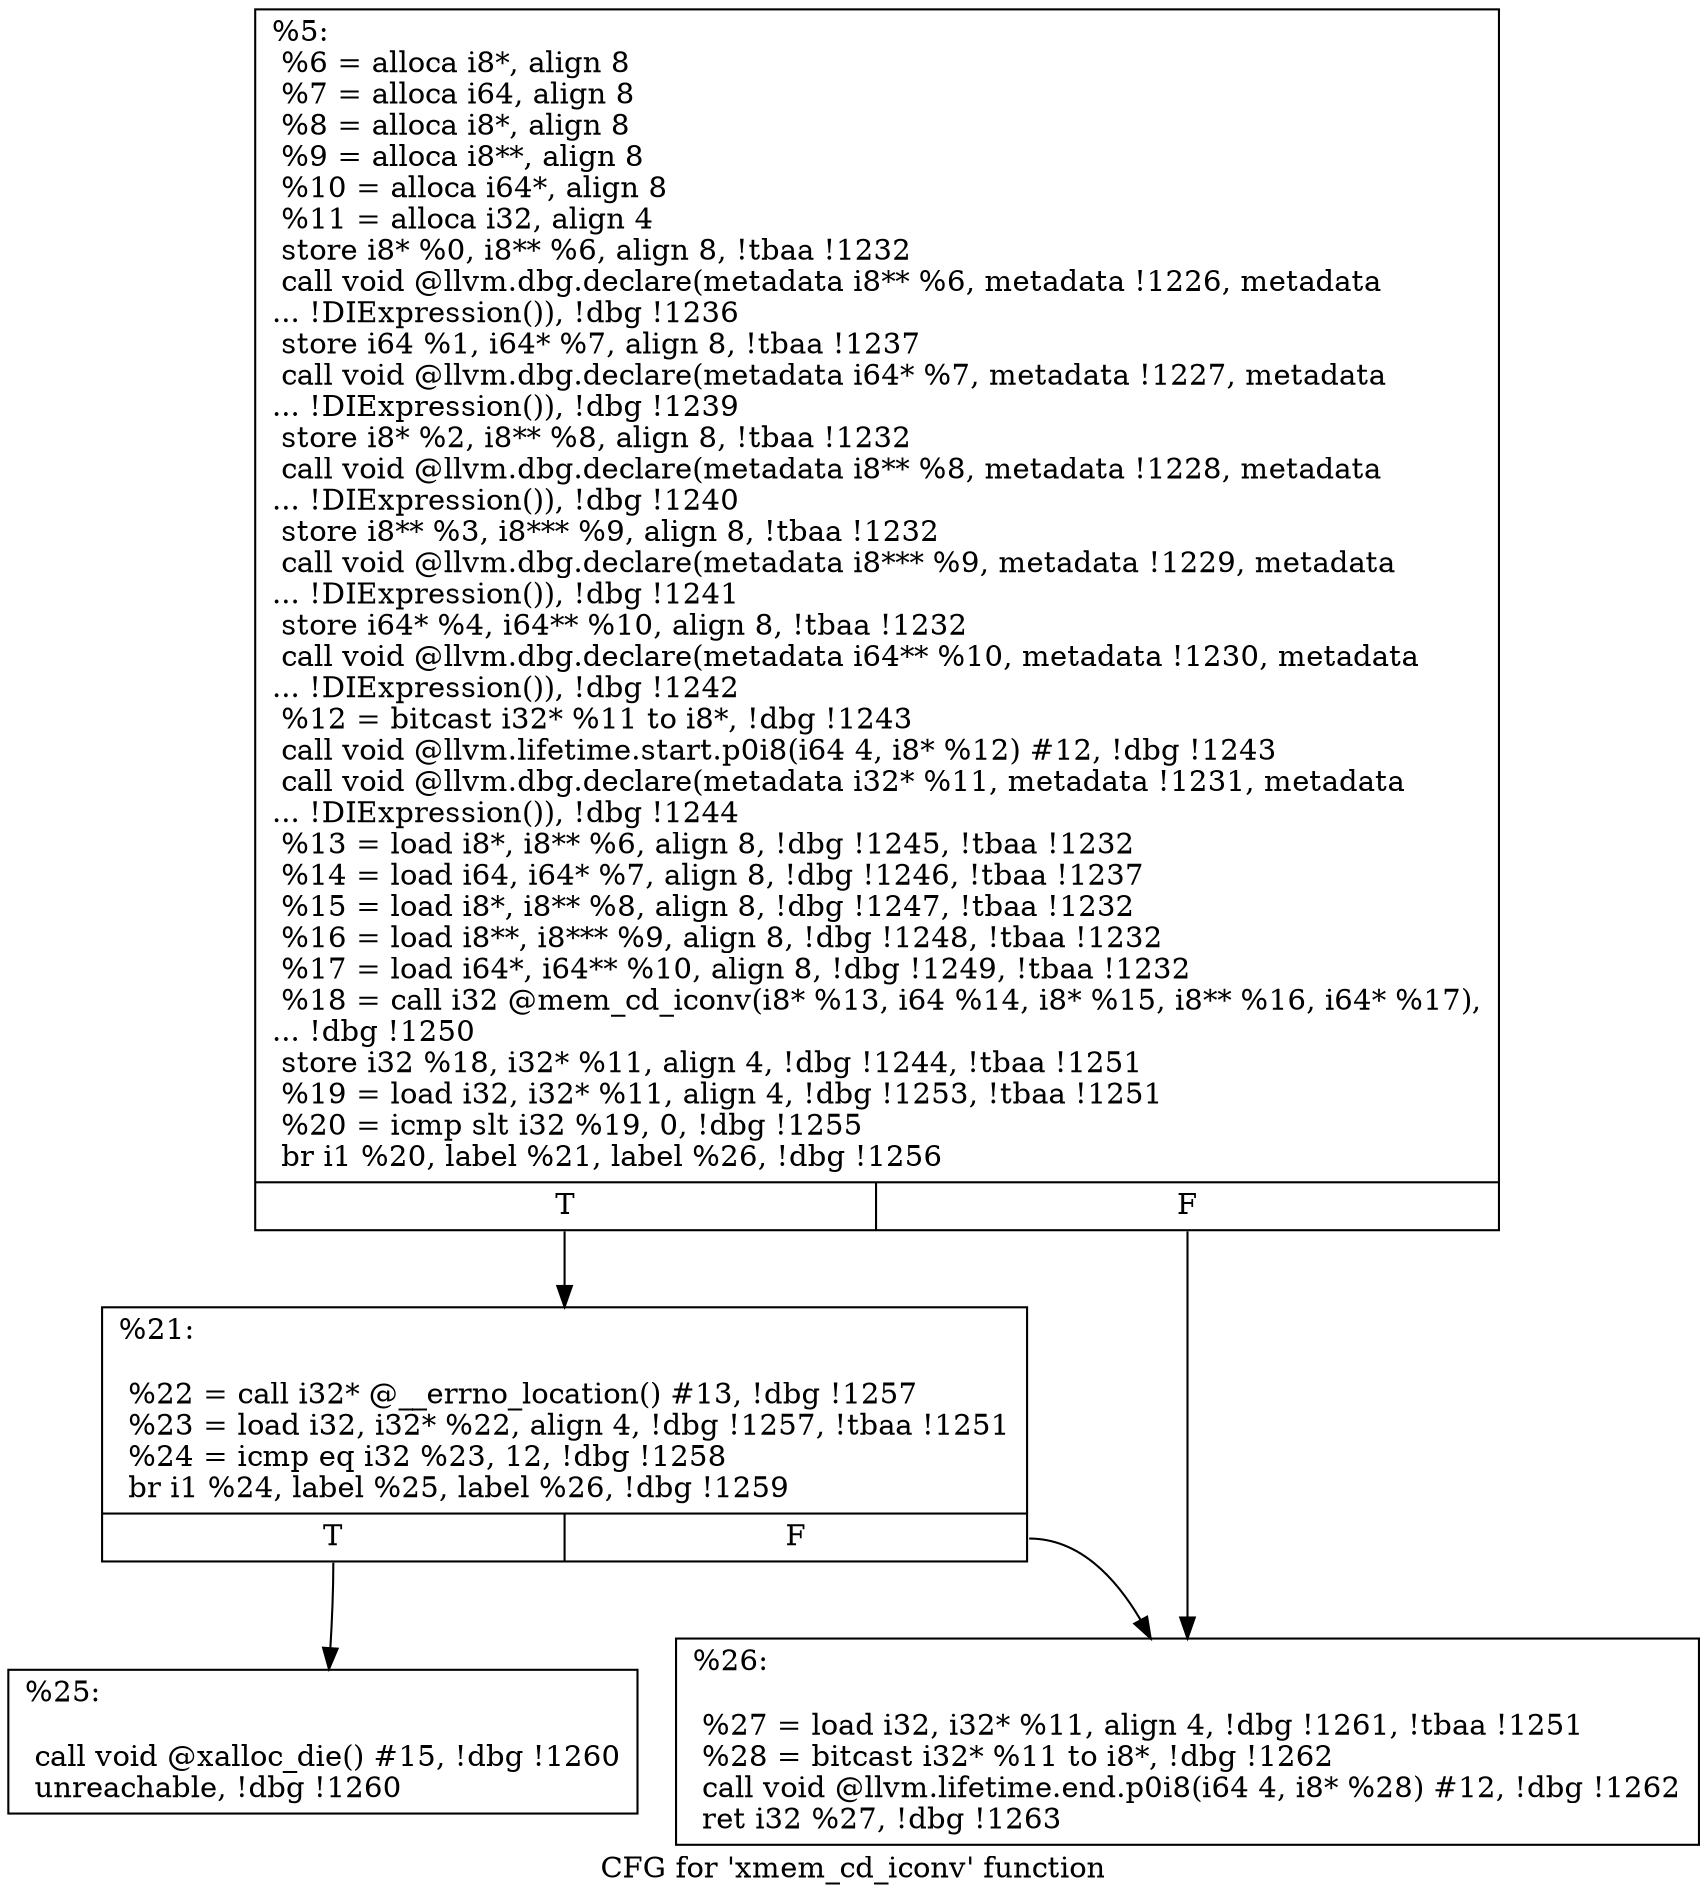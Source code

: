 digraph "CFG for 'xmem_cd_iconv' function" {
	label="CFG for 'xmem_cd_iconv' function";

	Node0x1b3e9a0 [shape=record,label="{%5:\l  %6 = alloca i8*, align 8\l  %7 = alloca i64, align 8\l  %8 = alloca i8*, align 8\l  %9 = alloca i8**, align 8\l  %10 = alloca i64*, align 8\l  %11 = alloca i32, align 4\l  store i8* %0, i8** %6, align 8, !tbaa !1232\l  call void @llvm.dbg.declare(metadata i8** %6, metadata !1226, metadata\l... !DIExpression()), !dbg !1236\l  store i64 %1, i64* %7, align 8, !tbaa !1237\l  call void @llvm.dbg.declare(metadata i64* %7, metadata !1227, metadata\l... !DIExpression()), !dbg !1239\l  store i8* %2, i8** %8, align 8, !tbaa !1232\l  call void @llvm.dbg.declare(metadata i8** %8, metadata !1228, metadata\l... !DIExpression()), !dbg !1240\l  store i8** %3, i8*** %9, align 8, !tbaa !1232\l  call void @llvm.dbg.declare(metadata i8*** %9, metadata !1229, metadata\l... !DIExpression()), !dbg !1241\l  store i64* %4, i64** %10, align 8, !tbaa !1232\l  call void @llvm.dbg.declare(metadata i64** %10, metadata !1230, metadata\l... !DIExpression()), !dbg !1242\l  %12 = bitcast i32* %11 to i8*, !dbg !1243\l  call void @llvm.lifetime.start.p0i8(i64 4, i8* %12) #12, !dbg !1243\l  call void @llvm.dbg.declare(metadata i32* %11, metadata !1231, metadata\l... !DIExpression()), !dbg !1244\l  %13 = load i8*, i8** %6, align 8, !dbg !1245, !tbaa !1232\l  %14 = load i64, i64* %7, align 8, !dbg !1246, !tbaa !1237\l  %15 = load i8*, i8** %8, align 8, !dbg !1247, !tbaa !1232\l  %16 = load i8**, i8*** %9, align 8, !dbg !1248, !tbaa !1232\l  %17 = load i64*, i64** %10, align 8, !dbg !1249, !tbaa !1232\l  %18 = call i32 @mem_cd_iconv(i8* %13, i64 %14, i8* %15, i8** %16, i64* %17),\l... !dbg !1250\l  store i32 %18, i32* %11, align 4, !dbg !1244, !tbaa !1251\l  %19 = load i32, i32* %11, align 4, !dbg !1253, !tbaa !1251\l  %20 = icmp slt i32 %19, 0, !dbg !1255\l  br i1 %20, label %21, label %26, !dbg !1256\l|{<s0>T|<s1>F}}"];
	Node0x1b3e9a0:s0 -> Node0x1b3ef50;
	Node0x1b3e9a0:s1 -> Node0x1b3eff0;
	Node0x1b3ef50 [shape=record,label="{%21:\l\l  %22 = call i32* @__errno_location() #13, !dbg !1257\l  %23 = load i32, i32* %22, align 4, !dbg !1257, !tbaa !1251\l  %24 = icmp eq i32 %23, 12, !dbg !1258\l  br i1 %24, label %25, label %26, !dbg !1259\l|{<s0>T|<s1>F}}"];
	Node0x1b3ef50:s0 -> Node0x1b3efa0;
	Node0x1b3ef50:s1 -> Node0x1b3eff0;
	Node0x1b3efa0 [shape=record,label="{%25:\l\l  call void @xalloc_die() #15, !dbg !1260\l  unreachable, !dbg !1260\l}"];
	Node0x1b3eff0 [shape=record,label="{%26:\l\l  %27 = load i32, i32* %11, align 4, !dbg !1261, !tbaa !1251\l  %28 = bitcast i32* %11 to i8*, !dbg !1262\l  call void @llvm.lifetime.end.p0i8(i64 4, i8* %28) #12, !dbg !1262\l  ret i32 %27, !dbg !1263\l}"];
}
